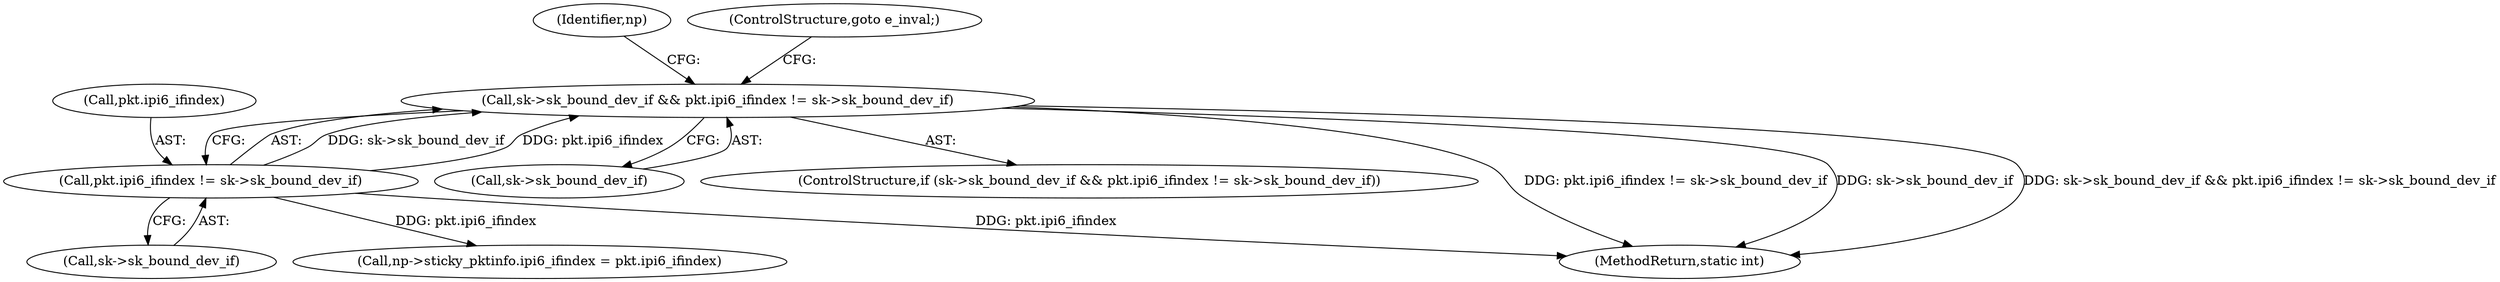 digraph "0_linux_45f6fad84cc305103b28d73482b344d7f5b76f39_11@pointer" {
"1000968" [label="(Call,sk->sk_bound_dev_if && pkt.ipi6_ifindex != sk->sk_bound_dev_if)"];
"1000972" [label="(Call,pkt.ipi6_ifindex != sk->sk_bound_dev_if)"];
"1000973" [label="(Call,pkt.ipi6_ifindex)"];
"1000972" [label="(Call,pkt.ipi6_ifindex != sk->sk_bound_dev_if)"];
"1000983" [label="(Identifier,np)"];
"1000969" [label="(Call,sk->sk_bound_dev_if)"];
"1000968" [label="(Call,sk->sk_bound_dev_if && pkt.ipi6_ifindex != sk->sk_bound_dev_if)"];
"1000976" [label="(Call,sk->sk_bound_dev_if)"];
"1000967" [label="(ControlStructure,if (sk->sk_bound_dev_if && pkt.ipi6_ifindex != sk->sk_bound_dev_if))"];
"1000980" [label="(Call,np->sticky_pktinfo.ipi6_ifindex = pkt.ipi6_ifindex)"];
"1000979" [label="(ControlStructure,goto e_inval;)"];
"1002046" [label="(MethodReturn,static int)"];
"1000968" -> "1000967"  [label="AST: "];
"1000968" -> "1000969"  [label="CFG: "];
"1000968" -> "1000972"  [label="CFG: "];
"1000969" -> "1000968"  [label="AST: "];
"1000972" -> "1000968"  [label="AST: "];
"1000979" -> "1000968"  [label="CFG: "];
"1000983" -> "1000968"  [label="CFG: "];
"1000968" -> "1002046"  [label="DDG: pkt.ipi6_ifindex != sk->sk_bound_dev_if"];
"1000968" -> "1002046"  [label="DDG: sk->sk_bound_dev_if"];
"1000968" -> "1002046"  [label="DDG: sk->sk_bound_dev_if && pkt.ipi6_ifindex != sk->sk_bound_dev_if"];
"1000972" -> "1000968"  [label="DDG: sk->sk_bound_dev_if"];
"1000972" -> "1000968"  [label="DDG: pkt.ipi6_ifindex"];
"1000972" -> "1000976"  [label="CFG: "];
"1000973" -> "1000972"  [label="AST: "];
"1000976" -> "1000972"  [label="AST: "];
"1000972" -> "1002046"  [label="DDG: pkt.ipi6_ifindex"];
"1000972" -> "1000980"  [label="DDG: pkt.ipi6_ifindex"];
}

